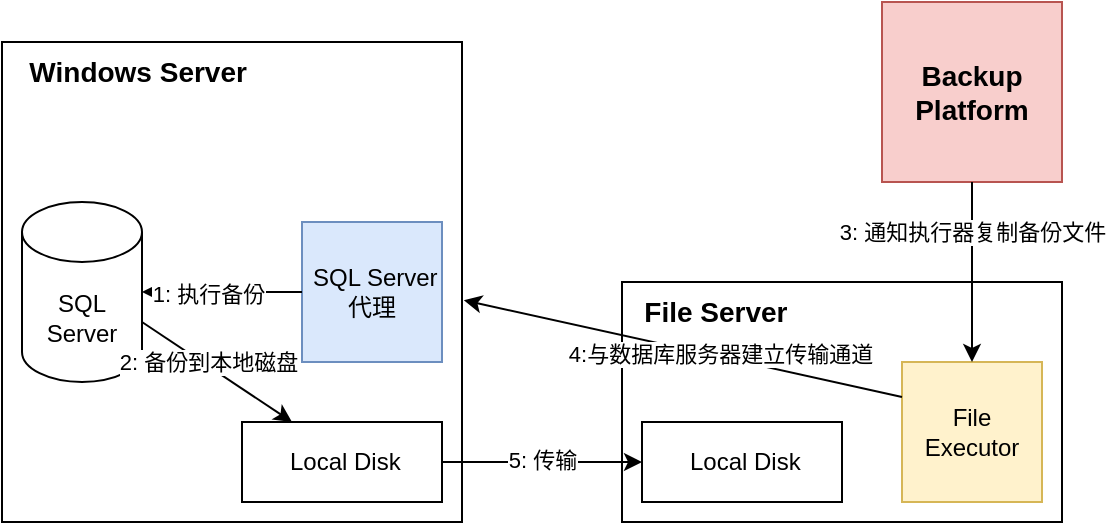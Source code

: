 <mxfile version="24.2.5" type="github">
  <diagram name="第 1 页" id="1Re52G0xKLn8CzeDzDN7">
    <mxGraphModel dx="1562" dy="740" grid="1" gridSize="10" guides="1" tooltips="1" connect="1" arrows="1" fold="1" page="1" pageScale="1" pageWidth="827" pageHeight="1169" math="0" shadow="0">
      <root>
        <mxCell id="0" />
        <mxCell id="1" parent="0" />
        <mxCell id="8x1jkDZNUAbM4yWmmcq8-1" value="" style="rounded=0;whiteSpace=wrap;html=1;" vertex="1" parent="1">
          <mxGeometry x="130" y="140" width="230" height="240" as="geometry" />
        </mxCell>
        <mxCell id="8x1jkDZNUAbM4yWmmcq8-2" value="SQL Server" style="shape=cylinder3;whiteSpace=wrap;html=1;boundedLbl=1;backgroundOutline=1;size=15;" vertex="1" parent="1">
          <mxGeometry x="140" y="220" width="60" height="90" as="geometry" />
        </mxCell>
        <mxCell id="8x1jkDZNUAbM4yWmmcq8-3" value="&amp;nbsp;Local Disk" style="rounded=0;whiteSpace=wrap;html=1;" vertex="1" parent="1">
          <mxGeometry x="250" y="330" width="100" height="40" as="geometry" />
        </mxCell>
        <mxCell id="8x1jkDZNUAbM4yWmmcq8-4" value="&amp;nbsp;SQL Server 代理" style="whiteSpace=wrap;html=1;aspect=fixed;fillColor=#dae8fc;strokeColor=#6c8ebf;" vertex="1" parent="1">
          <mxGeometry x="280" y="230" width="70" height="70" as="geometry" />
        </mxCell>
        <mxCell id="8x1jkDZNUAbM4yWmmcq8-5" value="Windows Server&amp;nbsp;" style="text;html=1;align=center;verticalAlign=middle;whiteSpace=wrap;rounded=0;fontSize=14;fontStyle=1" vertex="1" parent="1">
          <mxGeometry x="130" y="140" width="140" height="30" as="geometry" />
        </mxCell>
        <mxCell id="8x1jkDZNUAbM4yWmmcq8-6" value="" style="rounded=0;whiteSpace=wrap;html=1;" vertex="1" parent="1">
          <mxGeometry x="440" y="260" width="220" height="120" as="geometry" />
        </mxCell>
        <mxCell id="8x1jkDZNUAbM4yWmmcq8-7" value="&amp;nbsp;File Server" style="text;html=1;align=center;verticalAlign=middle;whiteSpace=wrap;rounded=0;fontSize=14;fontStyle=1" vertex="1" parent="1">
          <mxGeometry x="440" y="260" width="90" height="30" as="geometry" />
        </mxCell>
        <mxCell id="8x1jkDZNUAbM4yWmmcq8-8" value="&amp;nbsp;Local Disk" style="rounded=0;whiteSpace=wrap;html=1;" vertex="1" parent="1">
          <mxGeometry x="450" y="330" width="100" height="40" as="geometry" />
        </mxCell>
        <mxCell id="8x1jkDZNUAbM4yWmmcq8-9" value="Backup Platform" style="whiteSpace=wrap;html=1;aspect=fixed;fillColor=#f8cecc;strokeColor=#b85450;fontSize=14;fontStyle=1" vertex="1" parent="1">
          <mxGeometry x="570" y="120" width="90" height="90" as="geometry" />
        </mxCell>
        <mxCell id="8x1jkDZNUAbM4yWmmcq8-10" value="File&lt;div&gt;Executor&lt;/div&gt;" style="whiteSpace=wrap;html=1;aspect=fixed;fillColor=#fff2cc;strokeColor=#d6b656;" vertex="1" parent="1">
          <mxGeometry x="580" y="300" width="70" height="70" as="geometry" />
        </mxCell>
        <mxCell id="8x1jkDZNUAbM4yWmmcq8-11" value="" style="endArrow=classic;html=1;rounded=0;exitX=0;exitY=0.5;exitDx=0;exitDy=0;entryX=1;entryY=0.5;entryDx=0;entryDy=0;entryPerimeter=0;" edge="1" parent="1" source="8x1jkDZNUAbM4yWmmcq8-4" target="8x1jkDZNUAbM4yWmmcq8-2">
          <mxGeometry width="50" height="50" relative="1" as="geometry">
            <mxPoint x="390" y="410" as="sourcePoint" />
            <mxPoint x="440" y="360" as="targetPoint" />
          </mxGeometry>
        </mxCell>
        <mxCell id="8x1jkDZNUAbM4yWmmcq8-16" value="1: 执行备份" style="edgeLabel;html=1;align=center;verticalAlign=middle;resizable=0;points=[];" vertex="1" connectable="0" parent="8x1jkDZNUAbM4yWmmcq8-11">
          <mxGeometry x="0.171" y="1" relative="1" as="geometry">
            <mxPoint as="offset" />
          </mxGeometry>
        </mxCell>
        <mxCell id="8x1jkDZNUAbM4yWmmcq8-12" value="" style="endArrow=classic;html=1;rounded=0;exitX=1;exitY=0;exitDx=0;exitDy=60;exitPerimeter=0;entryX=0.25;entryY=0;entryDx=0;entryDy=0;" edge="1" parent="1" source="8x1jkDZNUAbM4yWmmcq8-2" target="8x1jkDZNUAbM4yWmmcq8-3">
          <mxGeometry width="50" height="50" relative="1" as="geometry">
            <mxPoint x="390" y="410" as="sourcePoint" />
            <mxPoint x="440" y="360" as="targetPoint" />
          </mxGeometry>
        </mxCell>
        <mxCell id="8x1jkDZNUAbM4yWmmcq8-17" value="2: 备份到本地磁盘" style="edgeLabel;html=1;align=center;verticalAlign=middle;resizable=0;points=[];" vertex="1" connectable="0" parent="8x1jkDZNUAbM4yWmmcq8-12">
          <mxGeometry x="-0.142" y="2" relative="1" as="geometry">
            <mxPoint as="offset" />
          </mxGeometry>
        </mxCell>
        <mxCell id="8x1jkDZNUAbM4yWmmcq8-13" value="" style="endArrow=classic;html=1;rounded=0;exitX=0.5;exitY=1;exitDx=0;exitDy=0;" edge="1" parent="1" source="8x1jkDZNUAbM4yWmmcq8-9" target="8x1jkDZNUAbM4yWmmcq8-10">
          <mxGeometry width="50" height="50" relative="1" as="geometry">
            <mxPoint x="390" y="410" as="sourcePoint" />
            <mxPoint x="440" y="360" as="targetPoint" />
          </mxGeometry>
        </mxCell>
        <mxCell id="8x1jkDZNUAbM4yWmmcq8-18" value="3: 通知执行器复制备份文件" style="edgeLabel;html=1;align=center;verticalAlign=middle;resizable=0;points=[];" vertex="1" connectable="0" parent="8x1jkDZNUAbM4yWmmcq8-13">
          <mxGeometry x="-0.444" relative="1" as="geometry">
            <mxPoint as="offset" />
          </mxGeometry>
        </mxCell>
        <mxCell id="8x1jkDZNUAbM4yWmmcq8-14" value="" style="endArrow=classic;html=1;rounded=0;exitX=0;exitY=0.25;exitDx=0;exitDy=0;entryX=1.004;entryY=0.538;entryDx=0;entryDy=0;entryPerimeter=0;" edge="1" parent="1" source="8x1jkDZNUAbM4yWmmcq8-10" target="8x1jkDZNUAbM4yWmmcq8-1">
          <mxGeometry width="50" height="50" relative="1" as="geometry">
            <mxPoint x="390" y="410" as="sourcePoint" />
            <mxPoint x="440" y="360" as="targetPoint" />
          </mxGeometry>
        </mxCell>
        <mxCell id="8x1jkDZNUAbM4yWmmcq8-19" value="4:与数据库服务器建立传输通道" style="edgeLabel;html=1;align=center;verticalAlign=middle;resizable=0;points=[];" vertex="1" connectable="0" parent="8x1jkDZNUAbM4yWmmcq8-14">
          <mxGeometry x="-0.165" y="-2" relative="1" as="geometry">
            <mxPoint as="offset" />
          </mxGeometry>
        </mxCell>
        <mxCell id="8x1jkDZNUAbM4yWmmcq8-15" value="" style="endArrow=classic;html=1;rounded=0;exitX=1;exitY=0.5;exitDx=0;exitDy=0;entryX=0;entryY=0.5;entryDx=0;entryDy=0;" edge="1" parent="1" source="8x1jkDZNUAbM4yWmmcq8-3" target="8x1jkDZNUAbM4yWmmcq8-8">
          <mxGeometry width="50" height="50" relative="1" as="geometry">
            <mxPoint x="390" y="410" as="sourcePoint" />
            <mxPoint x="440" y="360" as="targetPoint" />
          </mxGeometry>
        </mxCell>
        <mxCell id="8x1jkDZNUAbM4yWmmcq8-20" value="5: 传输" style="edgeLabel;html=1;align=center;verticalAlign=middle;resizable=0;points=[];" vertex="1" connectable="0" parent="8x1jkDZNUAbM4yWmmcq8-15">
          <mxGeometry y="1" relative="1" as="geometry">
            <mxPoint as="offset" />
          </mxGeometry>
        </mxCell>
      </root>
    </mxGraphModel>
  </diagram>
</mxfile>
